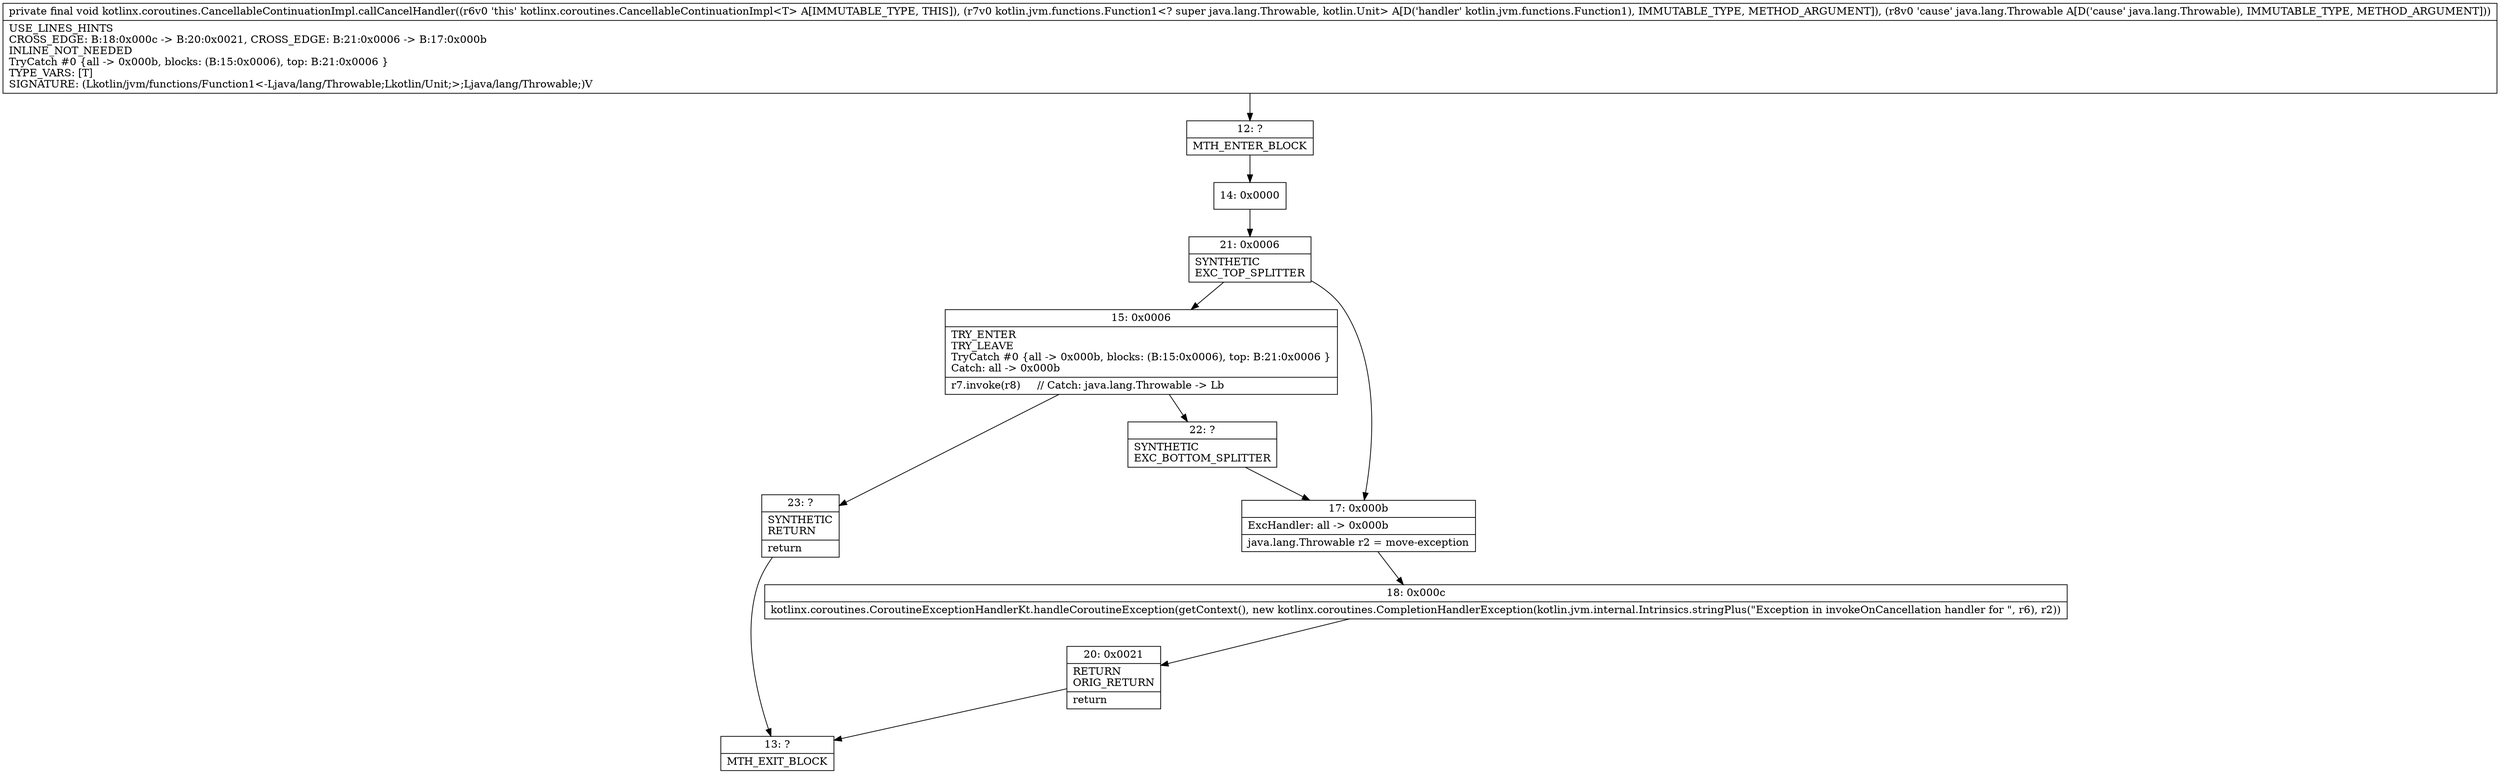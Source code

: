 digraph "CFG forkotlinx.coroutines.CancellableContinuationImpl.callCancelHandler(Lkotlin\/jvm\/functions\/Function1;Ljava\/lang\/Throwable;)V" {
Node_12 [shape=record,label="{12\:\ ?|MTH_ENTER_BLOCK\l}"];
Node_14 [shape=record,label="{14\:\ 0x0000}"];
Node_21 [shape=record,label="{21\:\ 0x0006|SYNTHETIC\lEXC_TOP_SPLITTER\l}"];
Node_15 [shape=record,label="{15\:\ 0x0006|TRY_ENTER\lTRY_LEAVE\lTryCatch #0 \{all \-\> 0x000b, blocks: (B:15:0x0006), top: B:21:0x0006 \}\lCatch: all \-\> 0x000b\l|r7.invoke(r8)     \/\/ Catch: java.lang.Throwable \-\> Lb\l}"];
Node_22 [shape=record,label="{22\:\ ?|SYNTHETIC\lEXC_BOTTOM_SPLITTER\l}"];
Node_23 [shape=record,label="{23\:\ ?|SYNTHETIC\lRETURN\l|return\l}"];
Node_13 [shape=record,label="{13\:\ ?|MTH_EXIT_BLOCK\l}"];
Node_17 [shape=record,label="{17\:\ 0x000b|ExcHandler: all \-\> 0x000b\l|java.lang.Throwable r2 = move\-exception\l}"];
Node_18 [shape=record,label="{18\:\ 0x000c|kotlinx.coroutines.CoroutineExceptionHandlerKt.handleCoroutineException(getContext(), new kotlinx.coroutines.CompletionHandlerException(kotlin.jvm.internal.Intrinsics.stringPlus(\"Exception in invokeOnCancellation handler for \", r6), r2))\l}"];
Node_20 [shape=record,label="{20\:\ 0x0021|RETURN\lORIG_RETURN\l|return\l}"];
MethodNode[shape=record,label="{private final void kotlinx.coroutines.CancellableContinuationImpl.callCancelHandler((r6v0 'this' kotlinx.coroutines.CancellableContinuationImpl\<T\> A[IMMUTABLE_TYPE, THIS]), (r7v0 kotlin.jvm.functions.Function1\<? super java.lang.Throwable, kotlin.Unit\> A[D('handler' kotlin.jvm.functions.Function1), IMMUTABLE_TYPE, METHOD_ARGUMENT]), (r8v0 'cause' java.lang.Throwable A[D('cause' java.lang.Throwable), IMMUTABLE_TYPE, METHOD_ARGUMENT]))  | USE_LINES_HINTS\lCROSS_EDGE: B:18:0x000c \-\> B:20:0x0021, CROSS_EDGE: B:21:0x0006 \-\> B:17:0x000b\lINLINE_NOT_NEEDED\lTryCatch #0 \{all \-\> 0x000b, blocks: (B:15:0x0006), top: B:21:0x0006 \}\lTYPE_VARS: [T]\lSIGNATURE: (Lkotlin\/jvm\/functions\/Function1\<\-Ljava\/lang\/Throwable;Lkotlin\/Unit;\>;Ljava\/lang\/Throwable;)V\l}"];
MethodNode -> Node_12;Node_12 -> Node_14;
Node_14 -> Node_21;
Node_21 -> Node_15;
Node_21 -> Node_17;
Node_15 -> Node_22;
Node_15 -> Node_23;
Node_22 -> Node_17;
Node_23 -> Node_13;
Node_17 -> Node_18;
Node_18 -> Node_20;
Node_20 -> Node_13;
}

